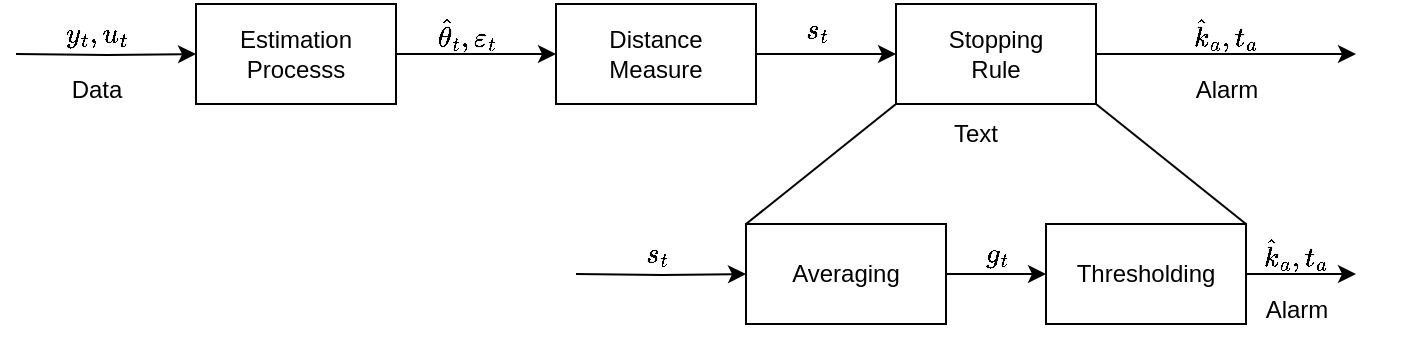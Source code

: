 <mxfile version="24.7.17">
  <diagram name="Page-1" id="bCtMYVrSszdIrnJSBN5H">
    <mxGraphModel dx="1434" dy="836" grid="1" gridSize="10" guides="1" tooltips="1" connect="1" arrows="1" fold="1" page="1" pageScale="1" pageWidth="850" pageHeight="1100" math="1" shadow="0">
      <root>
        <mxCell id="0" />
        <mxCell id="1" parent="0" />
        <mxCell id="Maqsi7S072M0OxjqHqR--10" value="" style="edgeStyle=orthogonalEdgeStyle;rounded=0;orthogonalLoop=1;jettySize=auto;html=1;" edge="1" parent="1" source="Maqsi7S072M0OxjqHqR--1" target="Maqsi7S072M0OxjqHqR--2">
          <mxGeometry relative="1" as="geometry" />
        </mxCell>
        <mxCell id="Maqsi7S072M0OxjqHqR--1" value="Estimation&lt;div&gt;Processs&lt;/div&gt;" style="rounded=0;whiteSpace=wrap;html=1;" vertex="1" parent="1">
          <mxGeometry x="140" y="360" width="100" height="50" as="geometry" />
        </mxCell>
        <mxCell id="Maqsi7S072M0OxjqHqR--9" value="" style="edgeStyle=orthogonalEdgeStyle;rounded=0;orthogonalLoop=1;jettySize=auto;html=1;" edge="1" parent="1" source="Maqsi7S072M0OxjqHqR--2" target="Maqsi7S072M0OxjqHqR--3">
          <mxGeometry relative="1" as="geometry" />
        </mxCell>
        <mxCell id="Maqsi7S072M0OxjqHqR--2" value="Distance&lt;div&gt;Measure&lt;/div&gt;" style="rounded=0;whiteSpace=wrap;html=1;" vertex="1" parent="1">
          <mxGeometry x="320" y="360" width="100" height="50" as="geometry" />
        </mxCell>
        <mxCell id="Maqsi7S072M0OxjqHqR--11" style="edgeStyle=orthogonalEdgeStyle;rounded=0;orthogonalLoop=1;jettySize=auto;html=1;exitX=1;exitY=0.5;exitDx=0;exitDy=0;" edge="1" parent="1" source="Maqsi7S072M0OxjqHqR--3">
          <mxGeometry relative="1" as="geometry">
            <mxPoint x="720" y="385" as="targetPoint" />
          </mxGeometry>
        </mxCell>
        <mxCell id="Maqsi7S072M0OxjqHqR--3" value="Stopping&lt;div&gt;Rule&lt;/div&gt;" style="rounded=0;whiteSpace=wrap;html=1;" vertex="1" parent="1">
          <mxGeometry x="490" y="360" width="100" height="50" as="geometry" />
        </mxCell>
        <mxCell id="Maqsi7S072M0OxjqHqR--4" value="" style="endArrow=none;html=1;rounded=0;entryX=0;entryY=1;entryDx=0;entryDy=0;exitX=0;exitY=0;exitDx=0;exitDy=0;" edge="1" parent="1" source="Maqsi7S072M0OxjqHqR--5" target="Maqsi7S072M0OxjqHqR--3">
          <mxGeometry width="50" height="50" relative="1" as="geometry">
            <mxPoint x="440" y="510" as="sourcePoint" />
            <mxPoint x="480" y="420" as="targetPoint" />
          </mxGeometry>
        </mxCell>
        <mxCell id="Maqsi7S072M0OxjqHqR--8" value="" style="edgeStyle=orthogonalEdgeStyle;rounded=0;orthogonalLoop=1;jettySize=auto;html=1;" edge="1" parent="1" source="Maqsi7S072M0OxjqHqR--5" target="Maqsi7S072M0OxjqHqR--6">
          <mxGeometry relative="1" as="geometry" />
        </mxCell>
        <mxCell id="Maqsi7S072M0OxjqHqR--5" value="Averaging" style="rounded=0;whiteSpace=wrap;html=1;" vertex="1" parent="1">
          <mxGeometry x="415" y="470" width="100" height="50" as="geometry" />
        </mxCell>
        <mxCell id="Maqsi7S072M0OxjqHqR--14" style="edgeStyle=orthogonalEdgeStyle;rounded=0;orthogonalLoop=1;jettySize=auto;html=1;exitX=1;exitY=0.5;exitDx=0;exitDy=0;" edge="1" parent="1" source="Maqsi7S072M0OxjqHqR--6">
          <mxGeometry relative="1" as="geometry">
            <mxPoint x="720" y="495" as="targetPoint" />
          </mxGeometry>
        </mxCell>
        <mxCell id="Maqsi7S072M0OxjqHqR--6" value="Thresholding" style="rounded=0;whiteSpace=wrap;html=1;" vertex="1" parent="1">
          <mxGeometry x="565" y="470" width="100" height="50" as="geometry" />
        </mxCell>
        <mxCell id="Maqsi7S072M0OxjqHqR--7" value="" style="endArrow=none;html=1;rounded=0;entryX=1;entryY=1;entryDx=0;entryDy=0;exitX=1;exitY=0;exitDx=0;exitDy=0;" edge="1" parent="1" source="Maqsi7S072M0OxjqHqR--6" target="Maqsi7S072M0OxjqHqR--3">
          <mxGeometry width="50" height="50" relative="1" as="geometry">
            <mxPoint x="425" y="520" as="sourcePoint" />
            <mxPoint x="500" y="420" as="targetPoint" />
          </mxGeometry>
        </mxCell>
        <mxCell id="Maqsi7S072M0OxjqHqR--12" style="edgeStyle=orthogonalEdgeStyle;rounded=0;orthogonalLoop=1;jettySize=auto;html=1;entryX=0;entryY=0.5;entryDx=0;entryDy=0;" edge="1" parent="1" target="Maqsi7S072M0OxjqHqR--1">
          <mxGeometry relative="1" as="geometry">
            <mxPoint x="680" y="395" as="targetPoint" />
            <mxPoint x="50" y="385" as="sourcePoint" />
          </mxGeometry>
        </mxCell>
        <mxCell id="Maqsi7S072M0OxjqHqR--13" style="edgeStyle=orthogonalEdgeStyle;rounded=0;orthogonalLoop=1;jettySize=auto;html=1;entryX=0;entryY=0.5;entryDx=0;entryDy=0;" edge="1" parent="1" target="Maqsi7S072M0OxjqHqR--5">
          <mxGeometry relative="1" as="geometry">
            <mxPoint x="150" y="395" as="targetPoint" />
            <mxPoint x="330" y="495" as="sourcePoint" />
          </mxGeometry>
        </mxCell>
        <mxCell id="Maqsi7S072M0OxjqHqR--16" value="Text" style="text;html=1;align=center;verticalAlign=middle;whiteSpace=wrap;rounded=0;" vertex="1" parent="1">
          <mxGeometry x="500" y="410" width="60" height="30" as="geometry" />
        </mxCell>
        <mxCell id="Maqsi7S072M0OxjqHqR--18" value="&lt;span style=&quot;background-color: initial;&quot;&gt;$$y_t, u_t$$&lt;/span&gt;" style="text;html=1;align=center;verticalAlign=middle;resizable=0;points=[];autosize=1;strokeColor=none;fillColor=none;rotation=0;" vertex="1" parent="1">
          <mxGeometry x="45" y="360" width="90" height="30" as="geometry" />
        </mxCell>
        <mxCell id="Maqsi7S072M0OxjqHqR--19" value="$$\hat{\theta}_t, \varepsilon_t$$" style="text;html=1;align=center;verticalAlign=middle;resizable=0;points=[];autosize=1;strokeColor=none;fillColor=none;rotation=0;" vertex="1" parent="1">
          <mxGeometry x="180" y="360" width="190" height="30" as="geometry" />
        </mxCell>
        <mxCell id="Maqsi7S072M0OxjqHqR--22" value="$$s_t$$" style="text;html=1;align=center;verticalAlign=middle;resizable=0;points=[];autosize=1;strokeColor=none;fillColor=none;" vertex="1" parent="1">
          <mxGeometry x="415" y="358" width="70" height="30" as="geometry" />
        </mxCell>
        <mxCell id="Maqsi7S072M0OxjqHqR--23" value="Alarm" style="text;html=1;align=center;verticalAlign=middle;resizable=0;points=[];autosize=1;strokeColor=none;fillColor=none;" vertex="1" parent="1">
          <mxGeometry x="630" y="388" width="50" height="30" as="geometry" />
        </mxCell>
        <mxCell id="Maqsi7S072M0OxjqHqR--25" value="$$\hat{k}_a, t_a$$" style="text;html=1;align=center;verticalAlign=middle;resizable=0;points=[];autosize=1;strokeColor=none;fillColor=none;" vertex="1" parent="1">
          <mxGeometry x="595" y="360" width="120" height="30" as="geometry" />
        </mxCell>
        <mxCell id="Maqsi7S072M0OxjqHqR--26" value="$$s_t$$" style="text;html=1;align=center;verticalAlign=middle;resizable=0;points=[];autosize=1;strokeColor=none;fillColor=none;" vertex="1" parent="1">
          <mxGeometry x="335" y="470" width="70" height="30" as="geometry" />
        </mxCell>
        <mxCell id="Maqsi7S072M0OxjqHqR--27" value="$$g_t$$" style="text;html=1;align=center;verticalAlign=middle;resizable=0;points=[];autosize=1;strokeColor=none;fillColor=none;" vertex="1" parent="1">
          <mxGeometry x="505" y="470" width="70" height="30" as="geometry" />
        </mxCell>
        <mxCell id="Maqsi7S072M0OxjqHqR--29" value="Alarm" style="text;html=1;align=center;verticalAlign=middle;resizable=0;points=[];autosize=1;strokeColor=none;fillColor=none;" vertex="1" parent="1">
          <mxGeometry x="665" y="498" width="50" height="30" as="geometry" />
        </mxCell>
        <mxCell id="Maqsi7S072M0OxjqHqR--30" value="$$\hat{k}_a, t_a$$" style="text;html=1;align=center;verticalAlign=middle;resizable=0;points=[];autosize=1;strokeColor=none;fillColor=none;" vertex="1" parent="1">
          <mxGeometry x="630" y="470" width="120" height="30" as="geometry" />
        </mxCell>
        <mxCell id="Maqsi7S072M0OxjqHqR--31" value="Data" style="text;html=1;align=center;verticalAlign=middle;resizable=0;points=[];autosize=1;strokeColor=none;fillColor=none;" vertex="1" parent="1">
          <mxGeometry x="65" y="388" width="50" height="30" as="geometry" />
        </mxCell>
      </root>
    </mxGraphModel>
  </diagram>
</mxfile>
